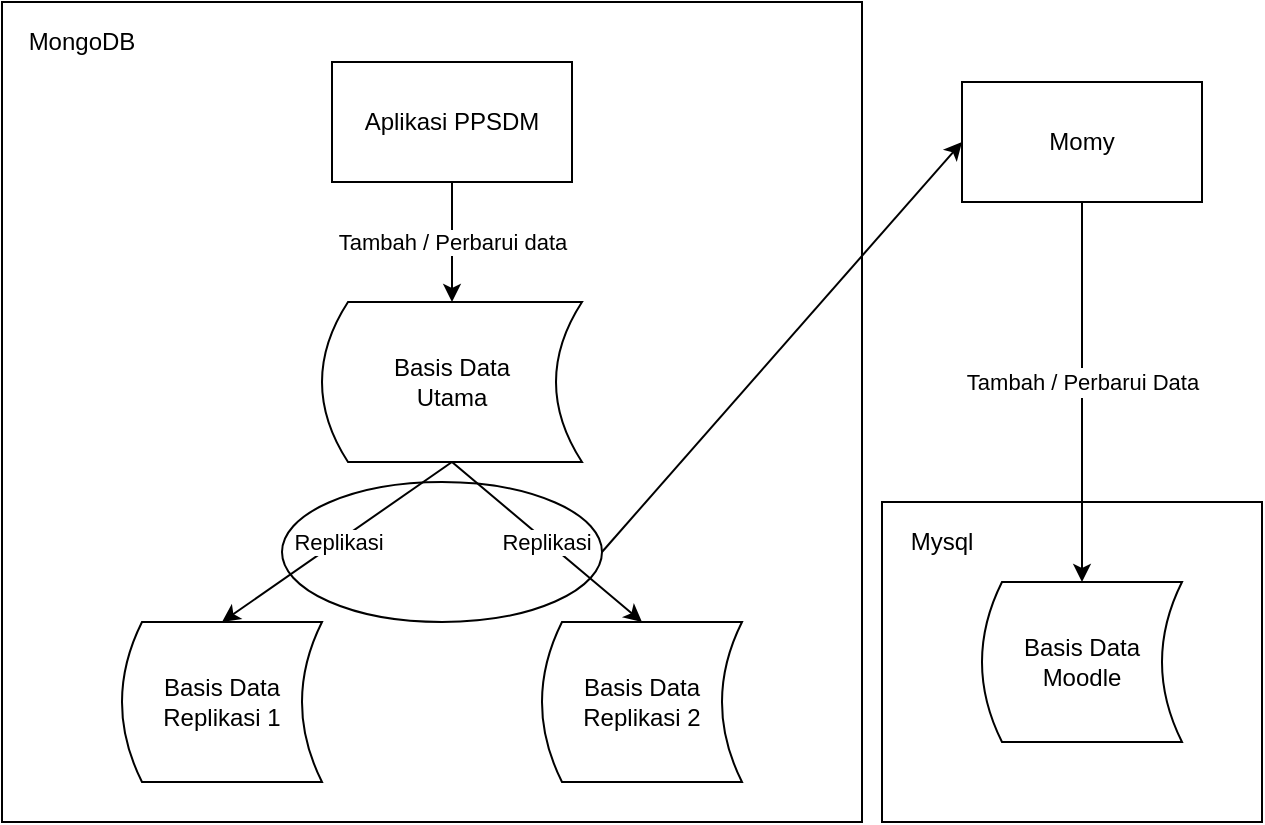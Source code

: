 <mxfile version="12.5.8" type="github">
  <diagram id="qEP81RRFLYTvViG9lAEV" name="Page-1">
    <mxGraphModel dx="1113" dy="619" grid="1" gridSize="10" guides="1" tooltips="1" connect="1" arrows="1" fold="1" page="1" pageScale="1" pageWidth="850" pageHeight="1100" math="0" shadow="0">
      <root>
        <mxCell id="0"/>
        <mxCell id="1" parent="0"/>
        <mxCell id="eWIqQDfn0TUbJPlVP81D-16" value="" style="rounded=0;whiteSpace=wrap;html=1;fillColor=none;" vertex="1" parent="1">
          <mxGeometry x="470" y="400" width="190" height="160" as="geometry"/>
        </mxCell>
        <mxCell id="eWIqQDfn0TUbJPlVP81D-10" value="" style="rounded=0;whiteSpace=wrap;html=1;fillColor=none;" vertex="1" parent="1">
          <mxGeometry x="30" y="150" width="430" height="410" as="geometry"/>
        </mxCell>
        <mxCell id="eWIqQDfn0TUbJPlVP81D-1" value="Aplikasi PPSDM" style="rounded=0;whiteSpace=wrap;html=1;" vertex="1" parent="1">
          <mxGeometry x="195" y="180" width="120" height="60" as="geometry"/>
        </mxCell>
        <mxCell id="eWIqQDfn0TUbJPlVP81D-3" value="Basis Data&lt;br&gt;Utama" style="shape=dataStorage;whiteSpace=wrap;html=1;" vertex="1" parent="1">
          <mxGeometry x="190" y="300" width="130" height="80" as="geometry"/>
        </mxCell>
        <mxCell id="eWIqQDfn0TUbJPlVP81D-4" value="Basis Data&lt;br&gt;Replikasi 1" style="shape=dataStorage;whiteSpace=wrap;html=1;" vertex="1" parent="1">
          <mxGeometry x="90" y="460" width="100" height="80" as="geometry"/>
        </mxCell>
        <mxCell id="eWIqQDfn0TUbJPlVP81D-5" value="Basis Data&lt;br&gt;Replikasi 2" style="shape=dataStorage;whiteSpace=wrap;html=1;" vertex="1" parent="1">
          <mxGeometry x="300" y="460" width="100" height="80" as="geometry"/>
        </mxCell>
        <mxCell id="eWIqQDfn0TUbJPlVP81D-6" value="Tambah / Perbarui data" style="endArrow=classic;html=1;exitX=0.5;exitY=1;exitDx=0;exitDy=0;" edge="1" parent="1" source="eWIqQDfn0TUbJPlVP81D-1" target="eWIqQDfn0TUbJPlVP81D-3">
          <mxGeometry width="50" height="50" relative="1" as="geometry">
            <mxPoint x="280" y="510" as="sourcePoint"/>
            <mxPoint x="330" y="460" as="targetPoint"/>
          </mxGeometry>
        </mxCell>
        <mxCell id="eWIqQDfn0TUbJPlVP81D-7" value="Replikasi" style="endArrow=classic;html=1;exitX=0.5;exitY=1;exitDx=0;exitDy=0;entryX=0.5;entryY=0;entryDx=0;entryDy=0;" edge="1" parent="1" source="eWIqQDfn0TUbJPlVP81D-3" target="eWIqQDfn0TUbJPlVP81D-4">
          <mxGeometry width="50" height="50" relative="1" as="geometry">
            <mxPoint x="-10" y="530" as="sourcePoint"/>
            <mxPoint x="130" y="440" as="targetPoint"/>
          </mxGeometry>
        </mxCell>
        <mxCell id="eWIqQDfn0TUbJPlVP81D-8" value="Replikasi" style="endArrow=classic;html=1;exitX=0.5;exitY=1;exitDx=0;exitDy=0;entryX=0.5;entryY=0;entryDx=0;entryDy=0;" edge="1" parent="1" source="eWIqQDfn0TUbJPlVP81D-3" target="eWIqQDfn0TUbJPlVP81D-5">
          <mxGeometry width="50" height="50" relative="1" as="geometry">
            <mxPoint x="265" y="390" as="sourcePoint"/>
            <mxPoint x="140" y="450" as="targetPoint"/>
          </mxGeometry>
        </mxCell>
        <mxCell id="eWIqQDfn0TUbJPlVP81D-11" value="MongoDB" style="text;html=1;strokeColor=none;fillColor=none;align=center;verticalAlign=middle;whiteSpace=wrap;rounded=0;" vertex="1" parent="1">
          <mxGeometry x="50" y="160" width="40" height="20" as="geometry"/>
        </mxCell>
        <mxCell id="eWIqQDfn0TUbJPlVP81D-14" value="Momy" style="rounded=0;whiteSpace=wrap;html=1;fillColor=none;" vertex="1" parent="1">
          <mxGeometry x="510" y="190" width="120" height="60" as="geometry"/>
        </mxCell>
        <mxCell id="eWIqQDfn0TUbJPlVP81D-15" value="Basis Data&lt;br&gt;Moodle" style="shape=dataStorage;whiteSpace=wrap;html=1;" vertex="1" parent="1">
          <mxGeometry x="520" y="440" width="100" height="80" as="geometry"/>
        </mxCell>
        <mxCell id="eWIqQDfn0TUbJPlVP81D-17" value="Mysql" style="text;html=1;strokeColor=none;fillColor=none;align=center;verticalAlign=middle;whiteSpace=wrap;rounded=0;" vertex="1" parent="1">
          <mxGeometry x="480" y="410" width="40" height="20" as="geometry"/>
        </mxCell>
        <mxCell id="eWIqQDfn0TUbJPlVP81D-18" value="" style="endArrow=classic;html=1;exitX=0.5;exitY=1;exitDx=0;exitDy=0;" edge="1" parent="1" source="eWIqQDfn0TUbJPlVP81D-14" target="eWIqQDfn0TUbJPlVP81D-15">
          <mxGeometry width="50" height="50" relative="1" as="geometry">
            <mxPoint x="550" y="490" as="sourcePoint"/>
            <mxPoint x="690" y="350" as="targetPoint"/>
            <Array as="points"/>
          </mxGeometry>
        </mxCell>
        <mxCell id="eWIqQDfn0TUbJPlVP81D-20" value="&lt;span style=&quot;font-size: 11px&quot;&gt;Tambah / Perbarui Data&lt;/span&gt;" style="text;html=1;align=center;verticalAlign=middle;resizable=0;points=[];labelBackgroundColor=#ffffff;" vertex="1" connectable="0" parent="eWIqQDfn0TUbJPlVP81D-18">
          <mxGeometry x="0.091" y="-22" relative="1" as="geometry">
            <mxPoint x="22" y="-13.53" as="offset"/>
          </mxGeometry>
        </mxCell>
        <mxCell id="eWIqQDfn0TUbJPlVP81D-19" value="" style="endArrow=classic;html=1;entryX=0;entryY=0.5;entryDx=0;entryDy=0;exitX=1;exitY=0.5;exitDx=0;exitDy=0;" edge="1" parent="1" source="eWIqQDfn0TUbJPlVP81D-21" target="eWIqQDfn0TUbJPlVP81D-14">
          <mxGeometry width="50" height="50" relative="1" as="geometry">
            <mxPoint x="230" y="390" as="sourcePoint"/>
            <mxPoint x="520" y="240" as="targetPoint"/>
          </mxGeometry>
        </mxCell>
        <mxCell id="eWIqQDfn0TUbJPlVP81D-21" value="" style="ellipse;whiteSpace=wrap;html=1;fillColor=none;" vertex="1" parent="1">
          <mxGeometry x="170" y="390" width="160" height="70" as="geometry"/>
        </mxCell>
      </root>
    </mxGraphModel>
  </diagram>
</mxfile>
